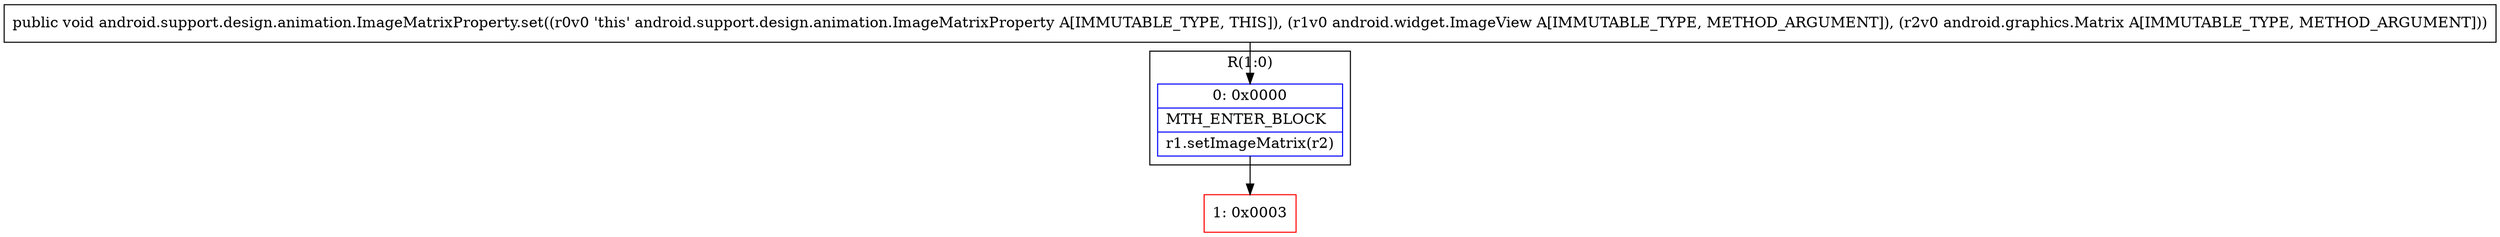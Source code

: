 digraph "CFG forandroid.support.design.animation.ImageMatrixProperty.set(Landroid\/widget\/ImageView;Landroid\/graphics\/Matrix;)V" {
subgraph cluster_Region_1685537740 {
label = "R(1:0)";
node [shape=record,color=blue];
Node_0 [shape=record,label="{0\:\ 0x0000|MTH_ENTER_BLOCK\l|r1.setImageMatrix(r2)\l}"];
}
Node_1 [shape=record,color=red,label="{1\:\ 0x0003}"];
MethodNode[shape=record,label="{public void android.support.design.animation.ImageMatrixProperty.set((r0v0 'this' android.support.design.animation.ImageMatrixProperty A[IMMUTABLE_TYPE, THIS]), (r1v0 android.widget.ImageView A[IMMUTABLE_TYPE, METHOD_ARGUMENT]), (r2v0 android.graphics.Matrix A[IMMUTABLE_TYPE, METHOD_ARGUMENT])) }"];
MethodNode -> Node_0;
Node_0 -> Node_1;
}


